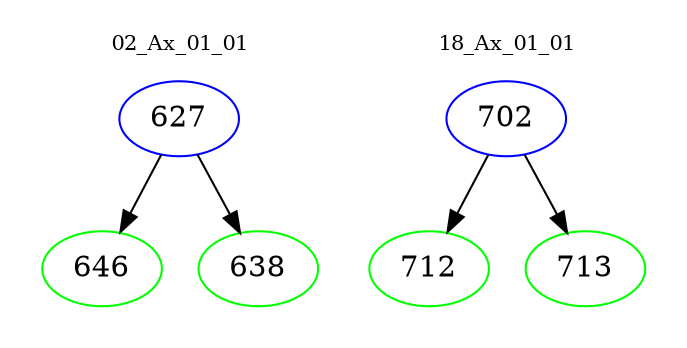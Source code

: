 digraph{
subgraph cluster_0 {
color = white
label = "02_Ax_01_01";
fontsize=10;
T0_627 [label="627", color="blue"]
T0_627 -> T0_646 [color="black"]
T0_646 [label="646", color="green"]
T0_627 -> T0_638 [color="black"]
T0_638 [label="638", color="green"]
}
subgraph cluster_1 {
color = white
label = "18_Ax_01_01";
fontsize=10;
T1_702 [label="702", color="blue"]
T1_702 -> T1_712 [color="black"]
T1_712 [label="712", color="green"]
T1_702 -> T1_713 [color="black"]
T1_713 [label="713", color="green"]
}
}
